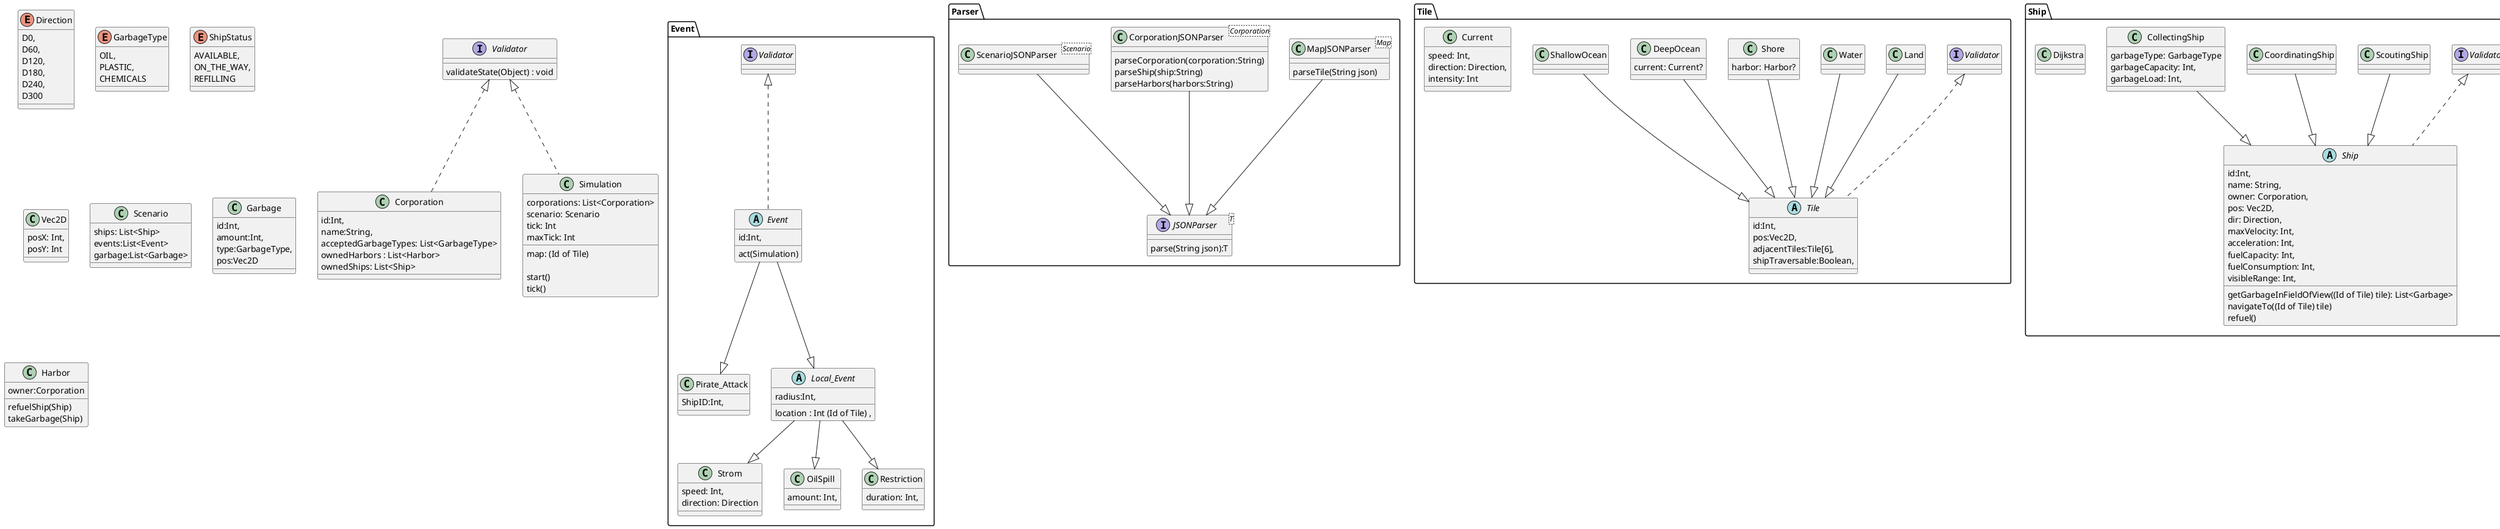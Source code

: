 @startuml
'General
  enum Direction{
    D0,
    D60,
    D120,
    D180,
    D240,
    D300
  }
  enum GarbageType{
    OIL,
    PLASTIC,
    CHEMICALS
  }

  enum ShipStatus{
  AVAILABLE,
  ON_THE_WAY,
  REFILLING
  }
   class Vec2D{
    posX: Int,
    posY: Int
  }

  interface Validator {
    ' Throws an exception if the object is not valid
    validateState(Object) : void
  }

class Scenario{
        ships: List<Ship>
        events:List<Event>
        garbage:List<Garbage>
}

class Garbage {
id:Int,
amount:Int,
type:GarbageType,
pos:Vec2D
}

  class Corporation implements Validator{
    id:Int,
    name:String,
    acceptedGarbageTypes: List<GarbageType>
    ownedHarbors : List<Harbor>
    ownedShips: List<Ship>

  }

  class Harbor {
           owner:Corporation
           refuelShip(Ship)
           takeGarbage(Ship)
  }


    class Simulation implements Validator{
        corporations: List<Corporation>
        scenario: Scenario
        tick: Int
        maxTick: Int
        map: (Id of Tile)

        start()
        tick()
    }
    package Event{
    abstract class Event implements Validator {
    id:Int,
    act(Simulation)
    }
     Event --|> Pirate_Attack
    class Pirate_Attack {
    ShipID:Int,
    }
    Event --|> Local_Event
    abstract class Local_Event {
    location : Int (Id of Tile) ,
     radius:Int,
    }
    Local_Event --|> Strom
    class Strom {
    speed: Int,
    direction: Direction
    }
    Local_Event --|> OilSpill
    class OilSpill {
    amount: Int,
    }
    Local_Event --|> Restriction
    class Restriction {
    duration: Int,
    }
    }

package Parser{
    interface JSONParser<T>{
    parse(String json):T
    }

    MapJSONParser --|> JSONParser
    class MapJSONParser<Map>{

    parseTile(String json)
    }

    CorporationJSONParser --|> JSONParser
    class CorporationJSONParser<Corporation>{
     parseCorporation(corporation:String)
     parseShip(ship:String)
     parseHarbors(harbors:String)
    }
        ScenarioJSONParser --|> JSONParser
        class ScenarioJSONParser<Scenario>{

        }
        }
'Tiles

package Tile{
abstract class Tile implements Validator{
    id:Int,
    pos:Vec2D,
    adjacentTiles:Tile[6],
    shipTraversable:Boolean,
}

Land --|> Tile
Water --|> Tile

Shore --|> Tile
DeepOcean --|> Tile
ShallowOcean --|> Tile

class Current{
    speed: Int,
    direction: Direction,
    intensity: Int
}
class Land{
}
class Shore{
harbor: Harbor?
}
class ShallowOcean{}
class DeepOcean{
current: Current?
}

}
'Ships
package Ship{
abstract class Ship implements Validator{
    id:Int,
    name: String,
    owner: Corporation,
    pos: Vec2D,
    dir: Direction,
    maxVelocity: Int,
    acceleration: Int,
    fuelCapacity: Int,
    fuelConsumption: Int,
    visibleRange: Int,

    getGarbageInFieldOfView((Id of Tile) tile): List<Garbage>
    navigateTo((Id of Tile) tile)
    refuel()
}

ScoutingShip --|> Ship
CoordinatingShip --|> Ship
CollectingShip --|> Ship

class ScoutingShip{
}
class CoordinatingShip{
}
class CollectingShip{
garbageType: GarbageType
garbageCapacity: Int,
garbageLoad: Int,
}
class Dijkstra{
}
}
package Logger{
class Logger{


}
}
@enduml